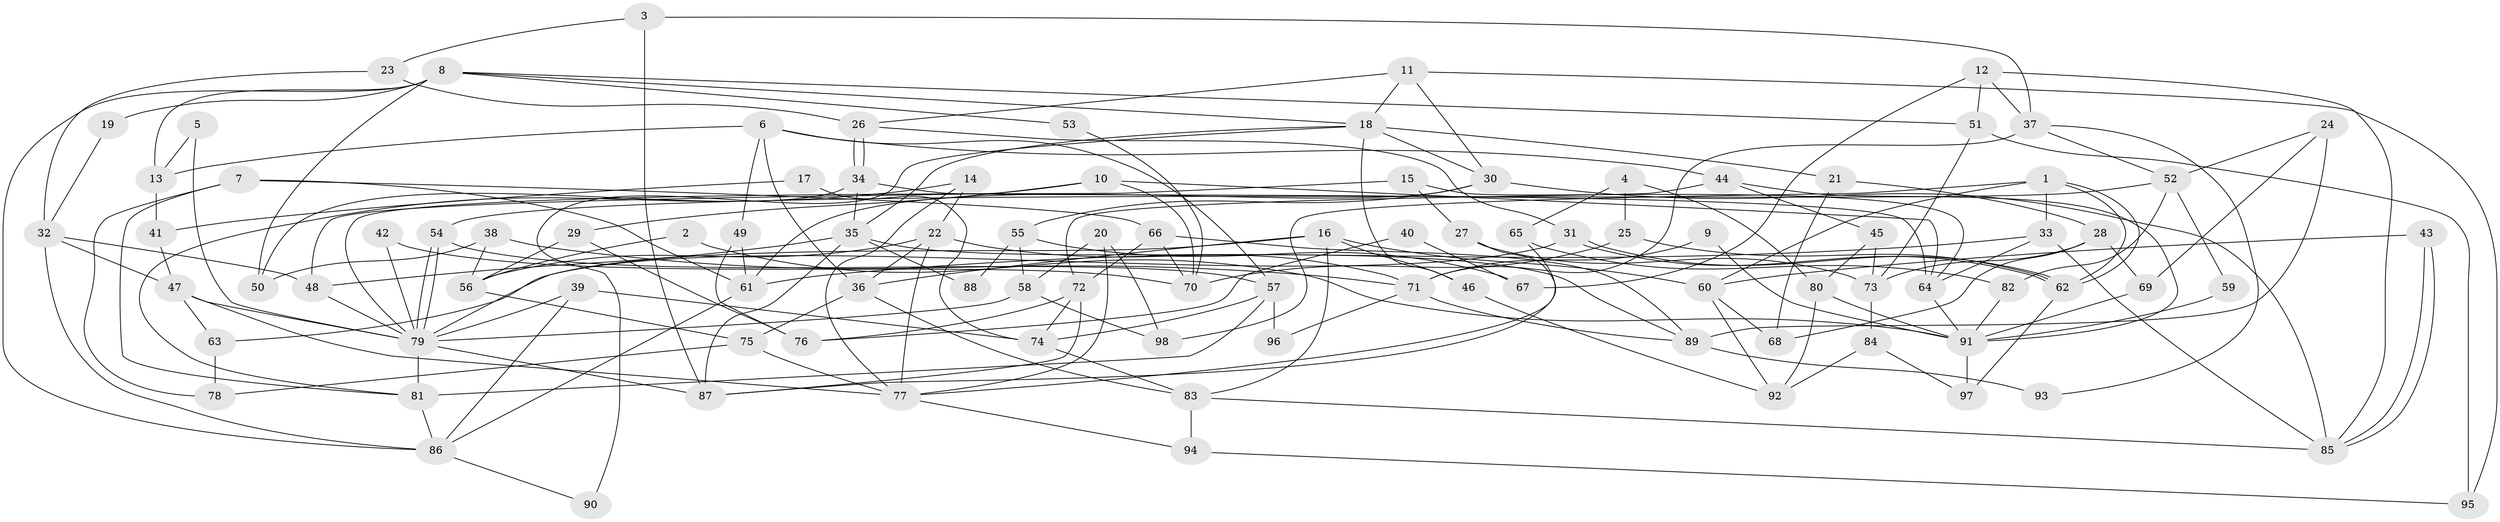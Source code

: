 // coarse degree distribution, {5: 0.24489795918367346, 3: 0.16326530612244897, 4: 0.22448979591836735, 8: 0.061224489795918366, 6: 0.1836734693877551, 7: 0.04081632653061224, 9: 0.061224489795918366, 13: 0.02040816326530612}
// Generated by graph-tools (version 1.1) at 2025/37/03/04/25 23:37:13]
// undirected, 98 vertices, 196 edges
graph export_dot {
  node [color=gray90,style=filled];
  1;
  2;
  3;
  4;
  5;
  6;
  7;
  8;
  9;
  10;
  11;
  12;
  13;
  14;
  15;
  16;
  17;
  18;
  19;
  20;
  21;
  22;
  23;
  24;
  25;
  26;
  27;
  28;
  29;
  30;
  31;
  32;
  33;
  34;
  35;
  36;
  37;
  38;
  39;
  40;
  41;
  42;
  43;
  44;
  45;
  46;
  47;
  48;
  49;
  50;
  51;
  52;
  53;
  54;
  55;
  56;
  57;
  58;
  59;
  60;
  61;
  62;
  63;
  64;
  65;
  66;
  67;
  68;
  69;
  70;
  71;
  72;
  73;
  74;
  75;
  76;
  77;
  78;
  79;
  80;
  81;
  82;
  83;
  84;
  85;
  86;
  87;
  88;
  89;
  90;
  91;
  92;
  93;
  94;
  95;
  96;
  97;
  98;
  1 -- 62;
  1 -- 62;
  1 -- 60;
  1 -- 33;
  1 -- 98;
  2 -- 56;
  2 -- 91;
  3 -- 23;
  3 -- 87;
  3 -- 37;
  4 -- 80;
  4 -- 65;
  4 -- 25;
  5 -- 13;
  5 -- 79;
  6 -- 49;
  6 -- 57;
  6 -- 13;
  6 -- 36;
  6 -- 44;
  7 -- 81;
  7 -- 61;
  7 -- 66;
  7 -- 78;
  8 -- 50;
  8 -- 18;
  8 -- 13;
  8 -- 19;
  8 -- 51;
  8 -- 53;
  8 -- 86;
  9 -- 91;
  9 -- 71;
  10 -- 64;
  10 -- 70;
  10 -- 29;
  10 -- 48;
  11 -- 30;
  11 -- 26;
  11 -- 18;
  11 -- 95;
  12 -- 85;
  12 -- 37;
  12 -- 51;
  12 -- 67;
  13 -- 41;
  14 -- 81;
  14 -- 22;
  14 -- 77;
  15 -- 64;
  15 -- 27;
  15 -- 79;
  16 -- 36;
  16 -- 79;
  16 -- 46;
  16 -- 60;
  16 -- 83;
  17 -- 41;
  17 -- 74;
  18 -- 35;
  18 -- 21;
  18 -- 30;
  18 -- 46;
  18 -- 90;
  19 -- 32;
  20 -- 77;
  20 -- 58;
  20 -- 98;
  21 -- 28;
  21 -- 68;
  22 -- 36;
  22 -- 77;
  22 -- 56;
  22 -- 71;
  23 -- 26;
  23 -- 32;
  24 -- 69;
  24 -- 89;
  24 -- 52;
  25 -- 62;
  25 -- 70;
  26 -- 31;
  26 -- 34;
  26 -- 34;
  27 -- 77;
  27 -- 73;
  28 -- 68;
  28 -- 73;
  28 -- 69;
  29 -- 56;
  29 -- 76;
  30 -- 61;
  30 -- 55;
  30 -- 85;
  31 -- 63;
  31 -- 62;
  31 -- 62;
  32 -- 47;
  32 -- 48;
  32 -- 86;
  33 -- 85;
  33 -- 61;
  33 -- 64;
  34 -- 35;
  34 -- 50;
  34 -- 64;
  35 -- 48;
  35 -- 87;
  35 -- 88;
  35 -- 89;
  36 -- 83;
  36 -- 75;
  37 -- 52;
  37 -- 71;
  37 -- 93;
  38 -- 71;
  38 -- 56;
  38 -- 50;
  39 -- 79;
  39 -- 86;
  39 -- 74;
  40 -- 67;
  40 -- 76;
  41 -- 47;
  42 -- 79;
  42 -- 70;
  43 -- 85;
  43 -- 85;
  43 -- 60;
  44 -- 72;
  44 -- 45;
  44 -- 91;
  45 -- 73;
  45 -- 80;
  46 -- 92;
  47 -- 79;
  47 -- 77;
  47 -- 63;
  48 -- 79;
  49 -- 61;
  49 -- 76;
  51 -- 73;
  51 -- 95;
  52 -- 54;
  52 -- 59;
  52 -- 82;
  53 -- 70;
  54 -- 79;
  54 -- 79;
  54 -- 57;
  55 -- 58;
  55 -- 67;
  55 -- 88;
  56 -- 75;
  57 -- 81;
  57 -- 74;
  57 -- 96;
  58 -- 98;
  58 -- 79;
  59 -- 91;
  60 -- 92;
  60 -- 68;
  61 -- 86;
  62 -- 97;
  63 -- 78;
  64 -- 91;
  65 -- 82;
  65 -- 87;
  66 -- 89;
  66 -- 70;
  66 -- 72;
  69 -- 91;
  71 -- 89;
  71 -- 96;
  72 -- 74;
  72 -- 76;
  72 -- 87;
  73 -- 84;
  74 -- 83;
  75 -- 77;
  75 -- 78;
  77 -- 94;
  79 -- 81;
  79 -- 87;
  80 -- 91;
  80 -- 92;
  81 -- 86;
  82 -- 91;
  83 -- 85;
  83 -- 94;
  84 -- 97;
  84 -- 92;
  86 -- 90;
  89 -- 93;
  91 -- 97;
  94 -- 95;
}

